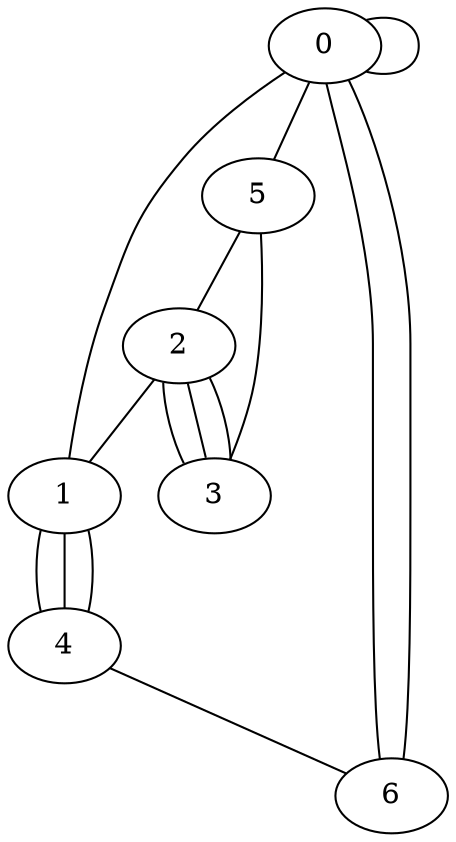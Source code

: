 graph G {
0;
1;
2;
3;
4;
5;
6;
2--1 ;
0--0 ;
3--2 ;
5--2 ;
0--5 ;
2--3 ;
4--6 ;
6--0 ;
6--0 ;
2--3 ;
0--1 ;
4--1 ;
4--1 ;
3--5 ;
1--4 ;
}
